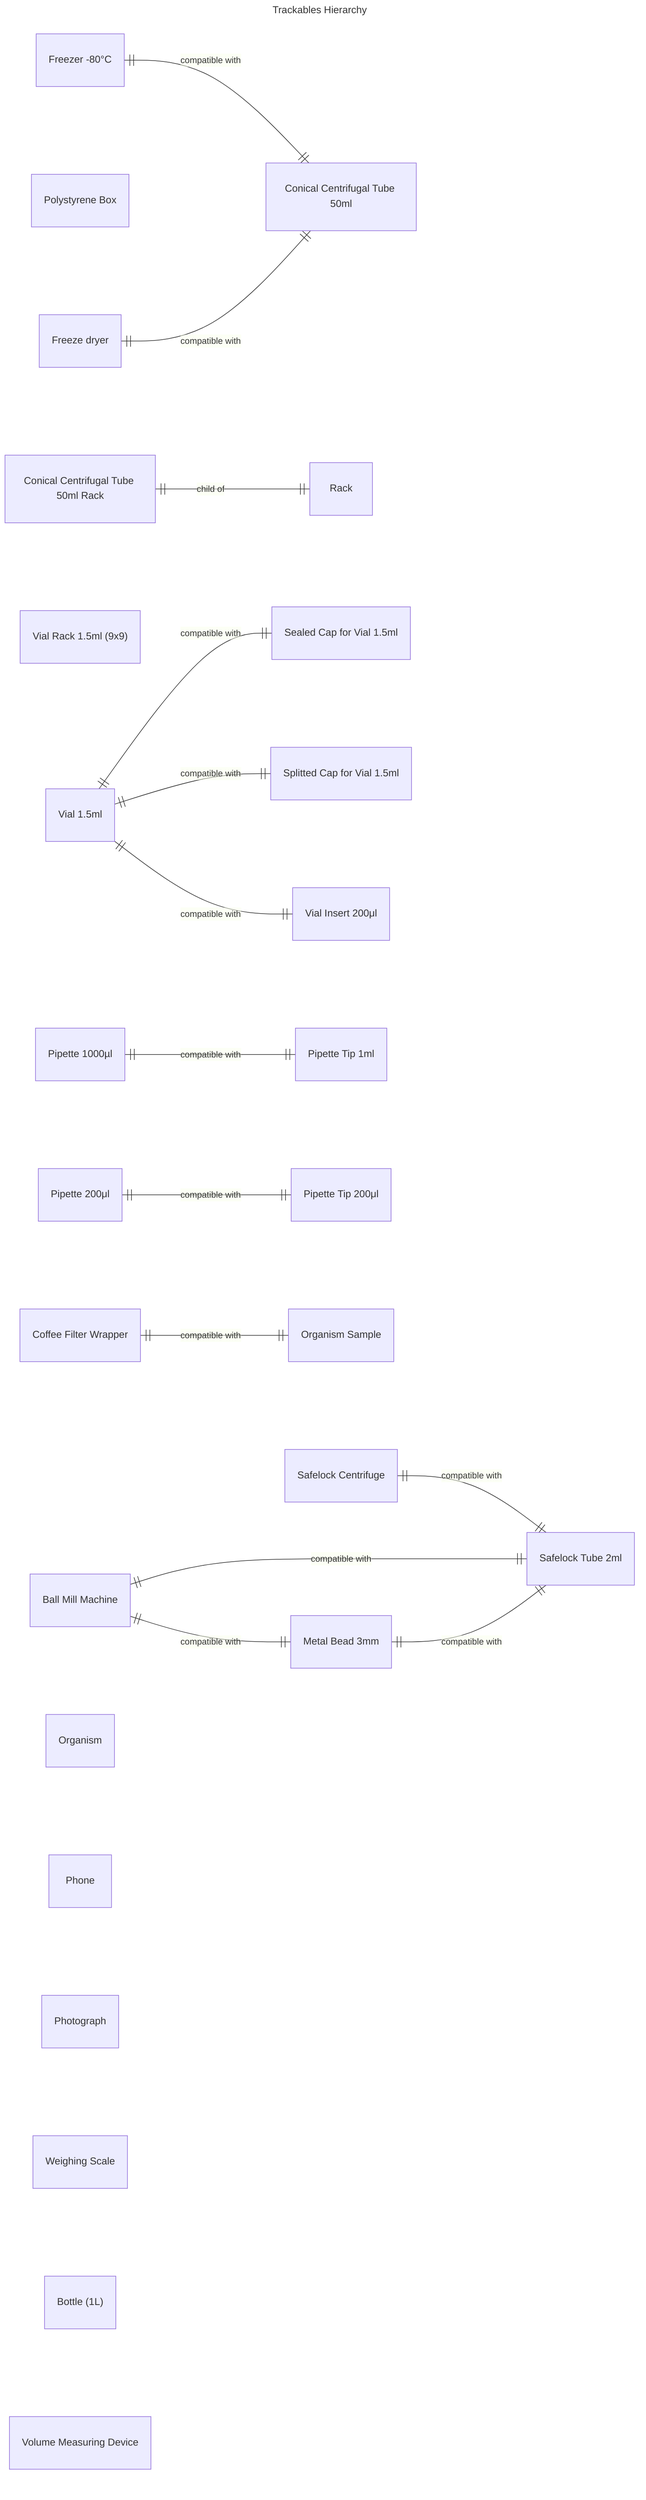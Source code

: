 ---
config:
  layout: dagre
  theme: default
  look: classic
title: Trackables Hierarchy
---
erDiagram
direction LR
v9562224476910427157["Conical Centrifugal Tube 50ml"]
v4081252201112898429["Rack"]
v15266866464422677699["Conical Centrifugal Tube 50ml Rack"]
v2281369069049277695["Polystyrene Box"]
v15906229643455096713["Coffee Filter Wrapper"]
v7957803986264829175["Vial 1.5ml"]
v8385919598488508270["Sealed Cap for Vial 1.5ml"]
v6571445271564845536["Splitted Cap for Vial 1.5ml"]
v959612346917338589["Vial Insert 200μl"]
v8232385299783810318["Vial Rack 1.5ml (9x9)"]
v17927125579712772980["Pipette 1000µl"]
v10985502285808522552["Pipette Tip 1ml"]
v17171351813037515147["Pipette 200μl"]
v735986341519648529["Pipette Tip 200μl"]
v8055313134316973148["Safelock Tube 2ml"]
v14658437989045832955["Ball Mill Machine"]
v15937911514388643441["Metal Bead 3mm"]
v14193514604346051854["Safelock Centrifuge"]
v7866362886390482886["Freezer -80°C"]
v10574711339937082590["Freeze dryer"]
v13106626408735167476["Organism"]
v5501085627061659252["Organism Sample"]
v9644694057773044680["Phone"]
v6258655648840729478["Photograph"]
v16673668743624735018["Weighing Scale"]
v3905401226507850557["Bottle (1L)"]
v12596958895797025665["Volume Measuring Device"]
v15266866464422677699 ||--|| v4081252201112898429 : "child of"
v7957803986264829175 ||--|| v8385919598488508270 : "compatible with"
v7957803986264829175 ||--|| v6571445271564845536 : "compatible with"
v7957803986264829175 ||--|| v959612346917338589 : "compatible with"
v17927125579712772980 ||--|| v10985502285808522552 : "compatible with"
v17171351813037515147 ||--|| v735986341519648529 : "compatible with"
v14658437989045832955 ||--|| v8055313134316973148 : "compatible with"
v14193514604346051854 ||--|| v8055313134316973148 : "compatible with"
v15937911514388643441 ||--|| v8055313134316973148 : "compatible with"
v7866362886390482886 ||--|| v9562224476910427157 : "compatible with"
v10574711339937082590 ||--|| v9562224476910427157 : "compatible with"
v14658437989045832955 ||--|| v15937911514388643441 : "compatible with"
v15906229643455096713 ||--|| v5501085627061659252 : "compatible with"